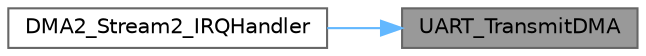 digraph "UART_TransmitDMA"
{
 // LATEX_PDF_SIZE
  bgcolor="transparent";
  edge [fontname=Helvetica,fontsize=10,labelfontname=Helvetica,labelfontsize=10];
  node [fontname=Helvetica,fontsize=10,shape=box,height=0.2,width=0.4];
  rankdir="RL";
  Node1 [id="Node000001",label="UART_TransmitDMA",height=0.2,width=0.4,color="gray40", fillcolor="grey60", style="filled", fontcolor="black",tooltip="Transmit data via UART using DMA."];
  Node1 -> Node2 [id="edge1_Node000001_Node000002",dir="back",color="steelblue1",style="solid",tooltip=" "];
  Node2 [id="Node000002",label="DMA2_Stream2_IRQHandler",height=0.2,width=0.4,color="grey40", fillcolor="white", style="filled",URL="$d0/d29/main_8c.html#a7e367d7c7b74485c4c75cdef30ad01e1",tooltip="DMA2 Stream2 IRQ Handler (USART1 RX)"];
}
